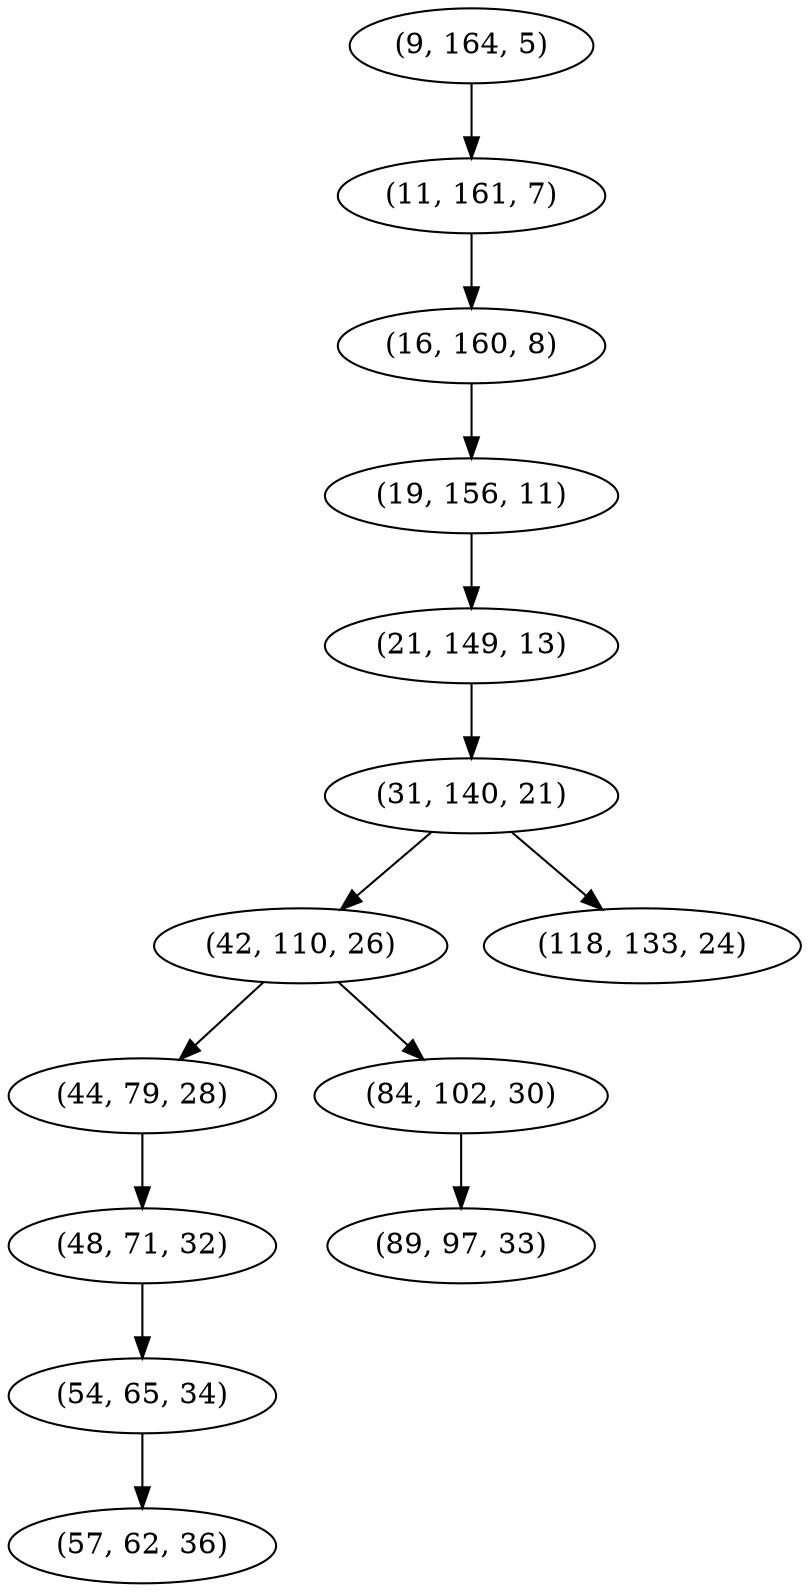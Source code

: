 digraph tree {
    "(9, 164, 5)";
    "(11, 161, 7)";
    "(16, 160, 8)";
    "(19, 156, 11)";
    "(21, 149, 13)";
    "(31, 140, 21)";
    "(42, 110, 26)";
    "(44, 79, 28)";
    "(48, 71, 32)";
    "(54, 65, 34)";
    "(57, 62, 36)";
    "(84, 102, 30)";
    "(89, 97, 33)";
    "(118, 133, 24)";
    "(9, 164, 5)" -> "(11, 161, 7)";
    "(11, 161, 7)" -> "(16, 160, 8)";
    "(16, 160, 8)" -> "(19, 156, 11)";
    "(19, 156, 11)" -> "(21, 149, 13)";
    "(21, 149, 13)" -> "(31, 140, 21)";
    "(31, 140, 21)" -> "(42, 110, 26)";
    "(31, 140, 21)" -> "(118, 133, 24)";
    "(42, 110, 26)" -> "(44, 79, 28)";
    "(42, 110, 26)" -> "(84, 102, 30)";
    "(44, 79, 28)" -> "(48, 71, 32)";
    "(48, 71, 32)" -> "(54, 65, 34)";
    "(54, 65, 34)" -> "(57, 62, 36)";
    "(84, 102, 30)" -> "(89, 97, 33)";
}
